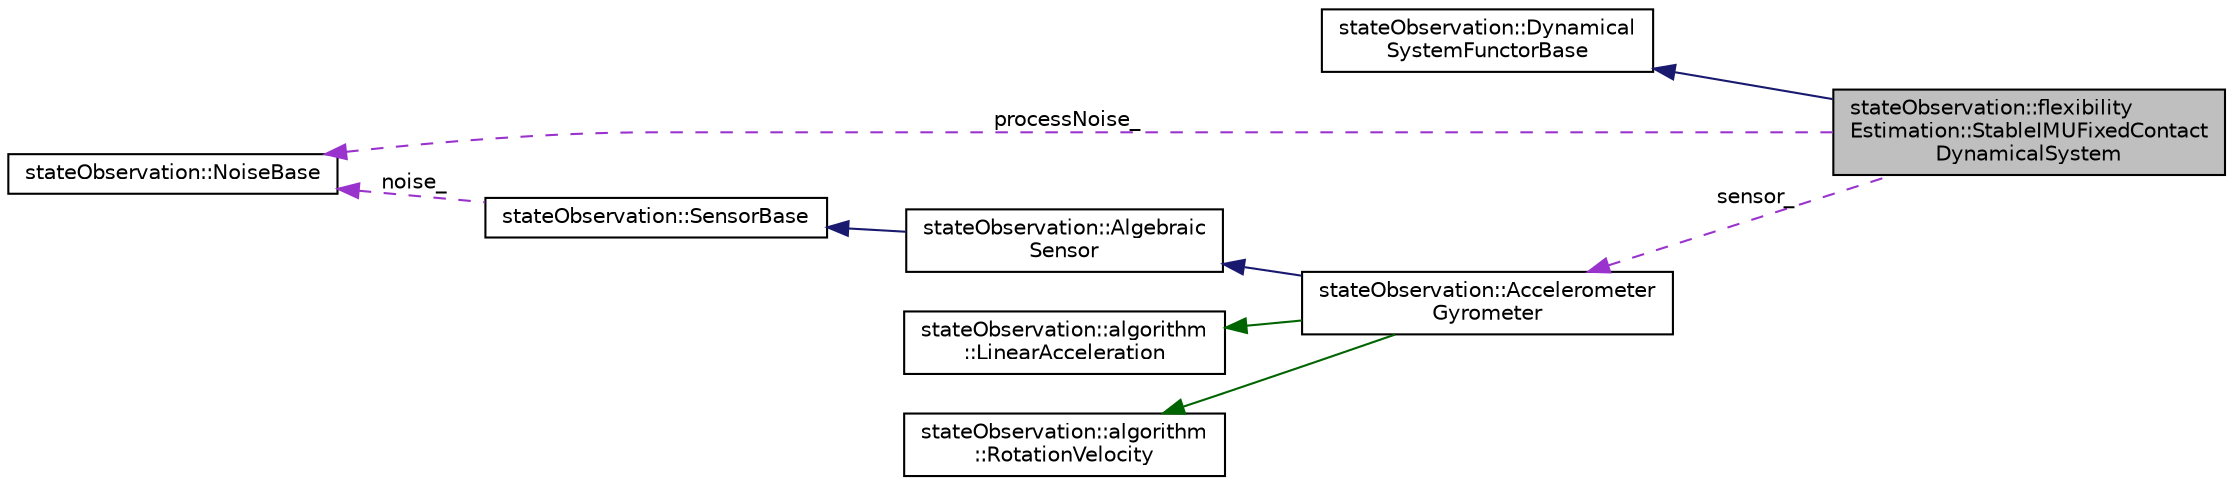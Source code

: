 digraph "stateObservation::flexibilityEstimation::StableIMUFixedContactDynamicalSystem"
{
  edge [fontname="Helvetica",fontsize="10",labelfontname="Helvetica",labelfontsize="10"];
  node [fontname="Helvetica",fontsize="10",shape=record];
  rankdir="LR";
  Node2 [label="stateObservation::flexibility\lEstimation::StableIMUFixedContact\lDynamicalSystem",height=0.2,width=0.4,color="black", fillcolor="grey75", style="filled", fontcolor="black"];
  Node3 -> Node2 [dir="back",color="midnightblue",fontsize="10",style="solid",fontname="Helvetica"];
  Node3 [label="stateObservation::Dynamical\lSystemFunctorBase",height=0.2,width=0.4,color="black", fillcolor="white", style="filled",URL="$classstateObservation_1_1DynamicalSystemFunctorBase.html",tooltip="This is the base class of any functor that describes the dynamics of the state and the measurement..."];
  Node4 -> Node2 [dir="back",color="darkorchid3",fontsize="10",style="dashed",label=" sensor_" ,fontname="Helvetica"];
  Node4 [label="stateObservation::Accelerometer\lGyrometer",height=0.2,width=0.4,color="black", fillcolor="white", style="filled",URL="$classstateObservation_1_1AccelerometerGyrometer.html",tooltip="Implements the accelerometer-gyrometer measurements. "];
  Node5 -> Node4 [dir="back",color="midnightblue",fontsize="10",style="solid",fontname="Helvetica"];
  Node5 [label="stateObservation::Algebraic\lSensor",height=0.2,width=0.4,color="black", fillcolor="white", style="filled",URL="$classstateObservation_1_1AlgebraicSensor.html",tooltip="The base class for algebraic sensors. Algebraic sensors are sensors which depend only on the state va..."];
  Node6 -> Node5 [dir="back",color="midnightblue",fontsize="10",style="solid",fontname="Helvetica"];
  Node6 [label="stateObservation::SensorBase",height=0.2,width=0.4,color="black", fillcolor="white", style="filled",URL="$classstateObservation_1_1SensorBase.html",tooltip="The base class for sensors. This must be derived to implement a sensor. "];
  Node7 -> Node6 [dir="back",color="darkorchid3",fontsize="10",style="dashed",label=" noise_" ,fontname="Helvetica"];
  Node7 [label="stateObservation::NoiseBase",height=0.2,width=0.4,color="black", fillcolor="white", style="filled",URL="$classstateObservation_1_1NoiseBase.html"];
  Node8 -> Node4 [dir="back",color="darkgreen",fontsize="10",style="solid",fontname="Helvetica"];
  Node8 [label="stateObservation::algorithm\l::LinearAcceleration",height=0.2,width=0.4,color="black", fillcolor="white", style="filled",URL="$classstateObservation_1_1algorithm_1_1LinearAcceleration.html",tooltip="Implements the measurements given by an accelerometer. "];
  Node9 -> Node4 [dir="back",color="darkgreen",fontsize="10",style="solid",fontname="Helvetica"];
  Node9 [label="stateObservation::algorithm\l::RotationVelocity",height=0.2,width=0.4,color="black", fillcolor="white", style="filled",URL="$classstateObservation_1_1algorithm_1_1RotationVelocity.html",tooltip="Implements the gyrometer measurement algorithm. "];
  Node7 -> Node2 [dir="back",color="darkorchid3",fontsize="10",style="dashed",label=" processNoise_" ,fontname="Helvetica"];
}
